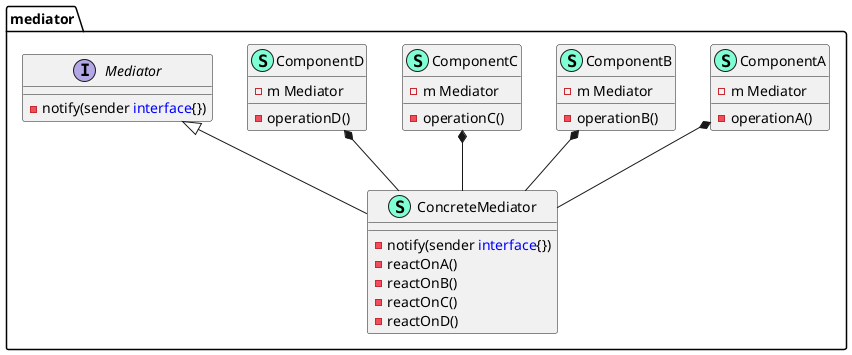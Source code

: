 @startuml
namespace mediator {
    class ComponentA << (S,Aquamarine) >> {
        - m Mediator

        - operationA() 

    }
    class ComponentB << (S,Aquamarine) >> {
        - m Mediator

        - operationB() 

    }
    class ComponentC << (S,Aquamarine) >> {
        - m Mediator

        - operationC() 

    }
    class ComponentD << (S,Aquamarine) >> {
        - m Mediator

        - operationD() 

    }
    class ConcreteMediator << (S,Aquamarine) >> {
        - notify(sender <font color=blue>interface</font>{}) 
        - reactOnA() 
        - reactOnB() 
        - reactOnC() 
        - reactOnD() 

    }
    interface Mediator  {
        - notify(sender <font color=blue>interface</font>{}) 

    }
}
"mediator.ComponentA" *-- "mediator.ConcreteMediator"
"mediator.ComponentB" *-- "mediator.ConcreteMediator"
"mediator.ComponentC" *-- "mediator.ConcreteMediator"
"mediator.ComponentD" *-- "mediator.ConcreteMediator"

"mediator.Mediator" <|-- "mediator.ConcreteMediator"

@enduml
